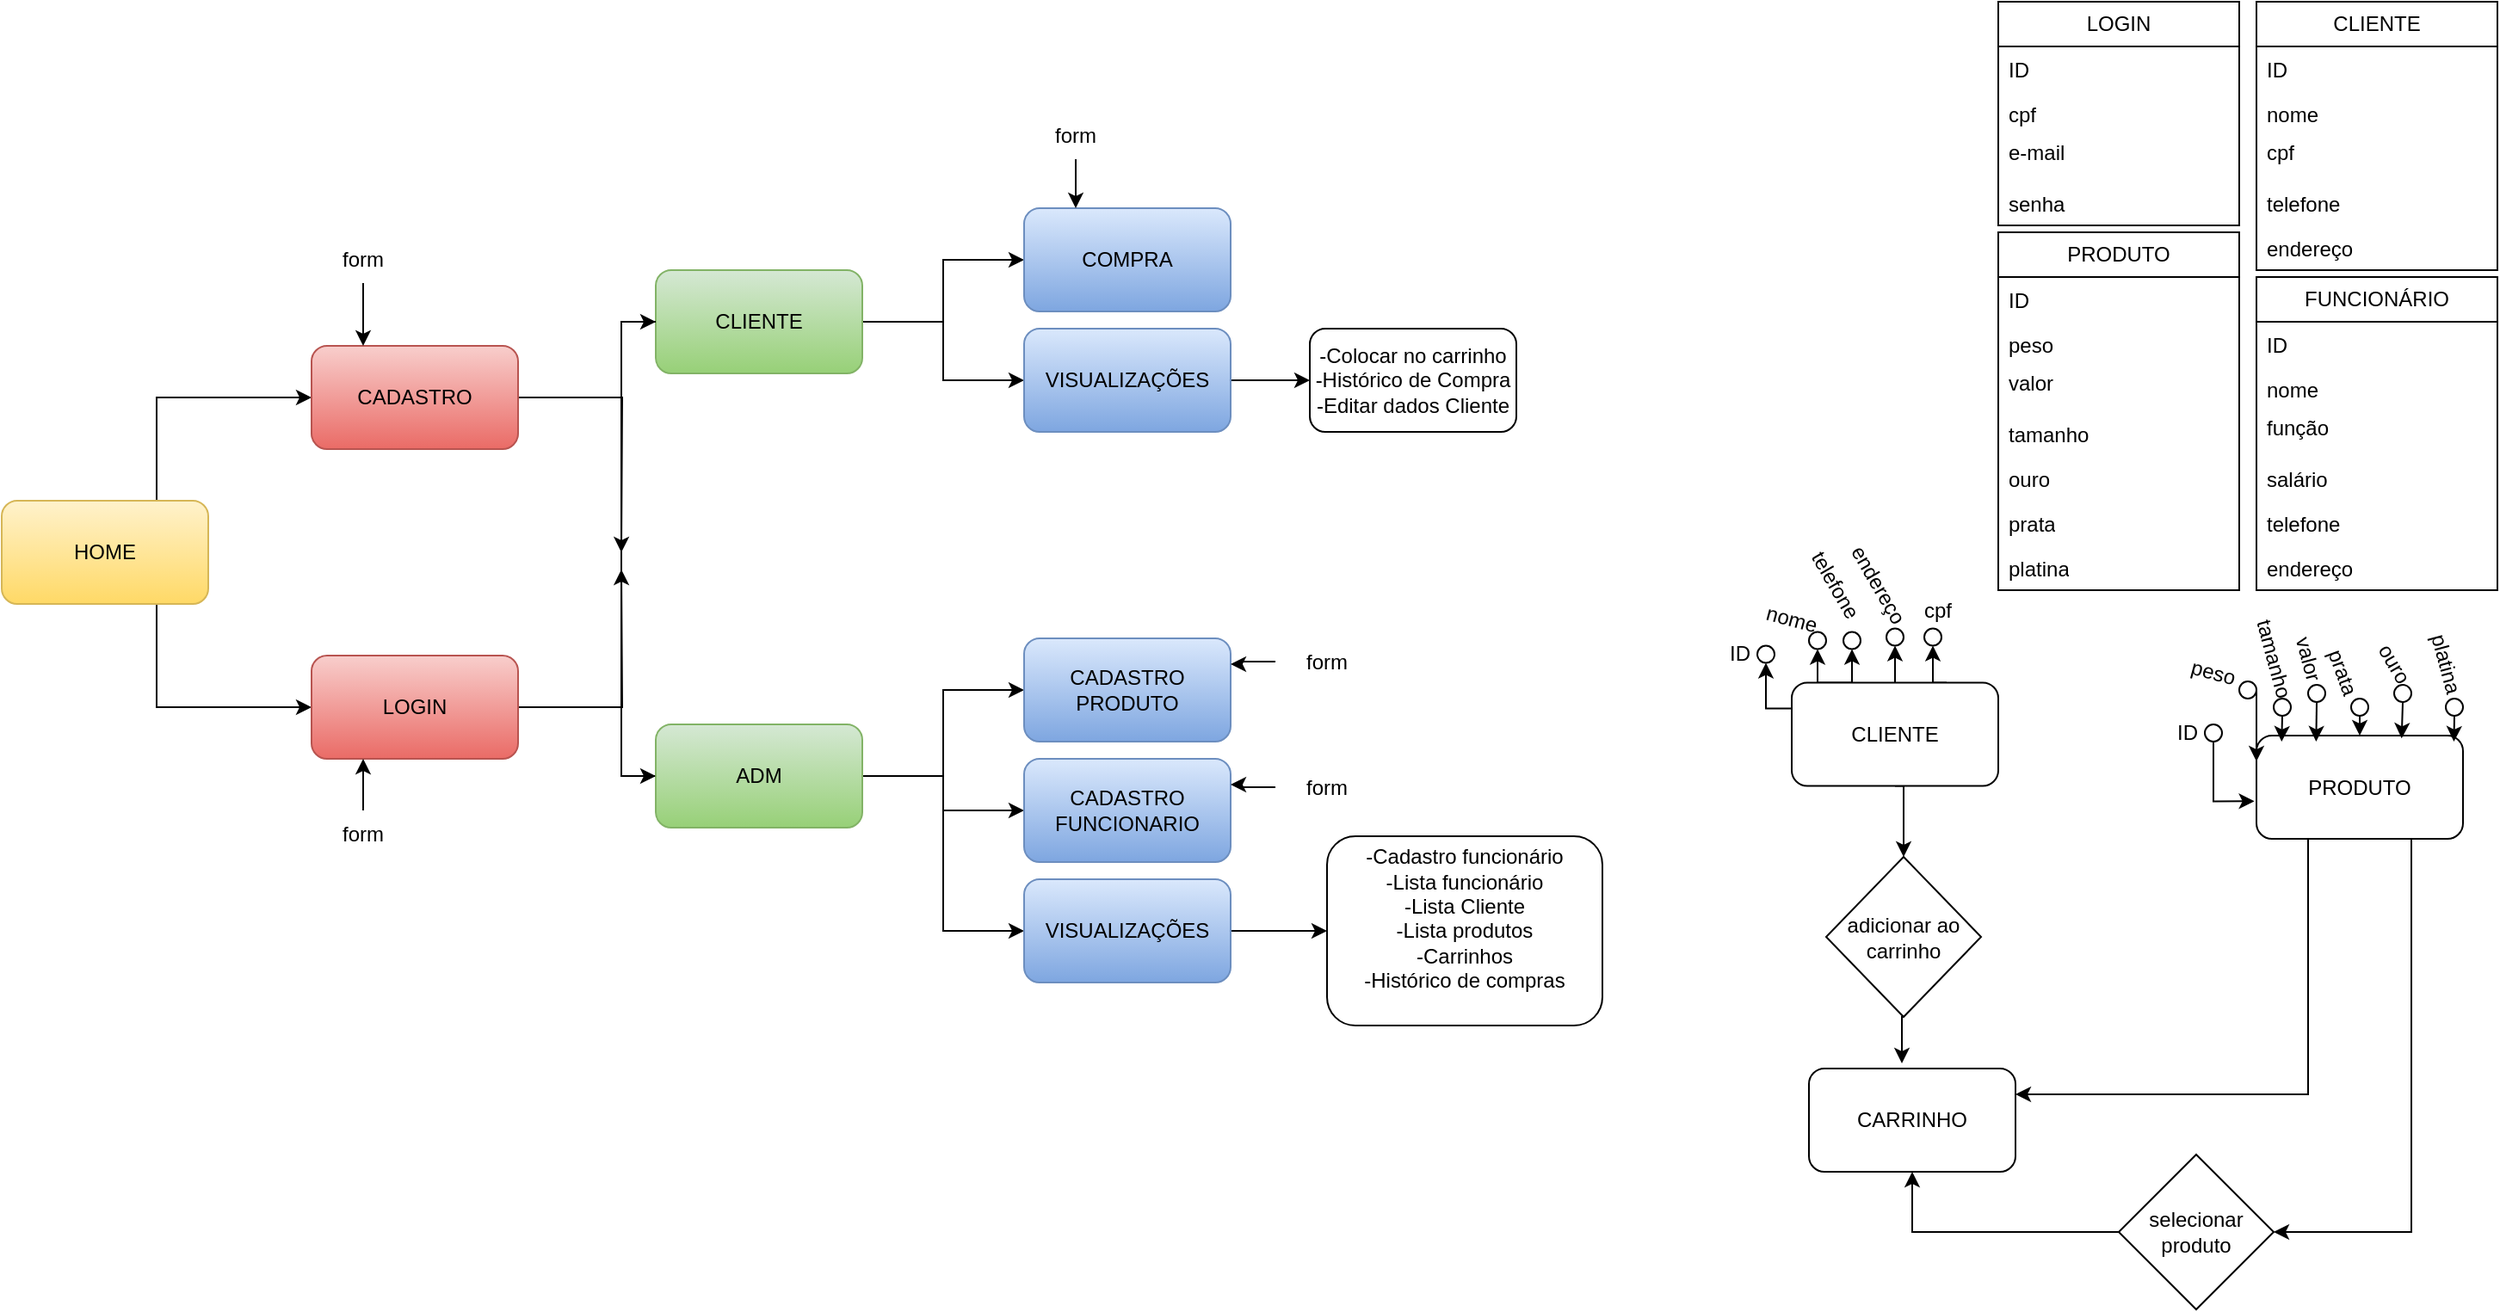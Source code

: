 <mxfile version="22.1.0" type="github">
  <diagram name="Página-1" id="cRFQgQz2K0zeTVE43rAn">
    <mxGraphModel dx="2261" dy="761" grid="1" gridSize="10" guides="1" tooltips="1" connect="1" arrows="1" fold="1" page="1" pageScale="1" pageWidth="827" pageHeight="1169" math="0" shadow="0">
      <root>
        <mxCell id="0" />
        <mxCell id="1" parent="0" />
        <mxCell id="u8rPUhMAoTSoRI9qq7wp-4" value="CLIENTE" style="swimlane;fontStyle=0;childLayout=stackLayout;horizontal=1;startSize=26;fillColor=none;horizontalStack=0;resizeParent=1;resizeParentMax=0;resizeLast=0;collapsible=1;marginBottom=0;whiteSpace=wrap;html=1;" parent="1" vertex="1">
          <mxGeometry x="1010" width="140" height="156" as="geometry" />
        </mxCell>
        <mxCell id="u8rPUhMAoTSoRI9qq7wp-6" value="ID" style="text;strokeColor=none;fillColor=none;align=left;verticalAlign=top;spacingLeft=4;spacingRight=4;overflow=hidden;rotatable=0;points=[[0,0.5],[1,0.5]];portConstraint=eastwest;whiteSpace=wrap;html=1;" parent="u8rPUhMAoTSoRI9qq7wp-4" vertex="1">
          <mxGeometry y="26" width="140" height="26" as="geometry" />
        </mxCell>
        <mxCell id="u8rPUhMAoTSoRI9qq7wp-7" value="nome&lt;span style=&quot;white-space: pre;&quot;&gt;&#x9;&lt;/span&gt;" style="text;strokeColor=none;fillColor=none;align=left;verticalAlign=top;spacingLeft=4;spacingRight=4;overflow=hidden;rotatable=0;points=[[0,0.5],[1,0.5]];portConstraint=eastwest;whiteSpace=wrap;html=1;" parent="u8rPUhMAoTSoRI9qq7wp-4" vertex="1">
          <mxGeometry y="52" width="140" height="22" as="geometry" />
        </mxCell>
        <mxCell id="u8rPUhMAoTSoRI9qq7wp-5" value="cpf" style="text;strokeColor=none;fillColor=none;align=left;verticalAlign=top;spacingLeft=4;spacingRight=4;overflow=hidden;rotatable=0;points=[[0,0.5],[1,0.5]];portConstraint=eastwest;whiteSpace=wrap;html=1;" parent="u8rPUhMAoTSoRI9qq7wp-4" vertex="1">
          <mxGeometry y="74" width="140" height="30" as="geometry" />
        </mxCell>
        <mxCell id="u8rPUhMAoTSoRI9qq7wp-8" value="telefone" style="text;strokeColor=none;fillColor=none;align=left;verticalAlign=top;spacingLeft=4;spacingRight=4;overflow=hidden;rotatable=0;points=[[0,0.5],[1,0.5]];portConstraint=eastwest;whiteSpace=wrap;html=1;" parent="u8rPUhMAoTSoRI9qq7wp-4" vertex="1">
          <mxGeometry y="104" width="140" height="26" as="geometry" />
        </mxCell>
        <mxCell id="u8rPUhMAoTSoRI9qq7wp-21" value="endereço" style="text;strokeColor=none;fillColor=none;align=left;verticalAlign=top;spacingLeft=4;spacingRight=4;overflow=hidden;rotatable=0;points=[[0,0.5],[1,0.5]];portConstraint=eastwest;whiteSpace=wrap;html=1;" parent="u8rPUhMAoTSoRI9qq7wp-4" vertex="1">
          <mxGeometry y="130" width="140" height="26" as="geometry" />
        </mxCell>
        <mxCell id="u8rPUhMAoTSoRI9qq7wp-19" style="edgeStyle=orthogonalEdgeStyle;rounded=0;orthogonalLoop=1;jettySize=auto;html=1;exitX=0.75;exitY=0;exitDx=0;exitDy=0;entryX=0;entryY=0.5;entryDx=0;entryDy=0;" parent="1" source="u8rPUhMAoTSoRI9qq7wp-9" target="u8rPUhMAoTSoRI9qq7wp-10" edge="1">
          <mxGeometry relative="1" as="geometry" />
        </mxCell>
        <mxCell id="u8rPUhMAoTSoRI9qq7wp-20" style="edgeStyle=orthogonalEdgeStyle;rounded=0;orthogonalLoop=1;jettySize=auto;html=1;exitX=0.75;exitY=1;exitDx=0;exitDy=0;entryX=0;entryY=0.5;entryDx=0;entryDy=0;" parent="1" source="u8rPUhMAoTSoRI9qq7wp-9" target="u8rPUhMAoTSoRI9qq7wp-11" edge="1">
          <mxGeometry relative="1" as="geometry" />
        </mxCell>
        <mxCell id="u8rPUhMAoTSoRI9qq7wp-9" value="HOME" style="rounded=1;whiteSpace=wrap;html=1;fillColor=#fff2cc;strokeColor=#d6b656;gradientColor=#ffd966;" parent="1" vertex="1">
          <mxGeometry x="-300" y="290" width="120" height="60" as="geometry" />
        </mxCell>
        <mxCell id="u8rPUhMAoTSoRI9qq7wp-32" style="edgeStyle=orthogonalEdgeStyle;rounded=0;orthogonalLoop=1;jettySize=auto;html=1;exitX=1;exitY=0.5;exitDx=0;exitDy=0;" parent="1" source="u8rPUhMAoTSoRI9qq7wp-10" edge="1">
          <mxGeometry relative="1" as="geometry">
            <mxPoint x="60" y="320" as="targetPoint" />
          </mxGeometry>
        </mxCell>
        <mxCell id="u8rPUhMAoTSoRI9qq7wp-10" value="CADASTRO" style="rounded=1;whiteSpace=wrap;html=1;fillColor=#f8cecc;strokeColor=#b85450;gradientColor=#ea6b66;" parent="1" vertex="1">
          <mxGeometry x="-120" y="200" width="120" height="60" as="geometry" />
        </mxCell>
        <mxCell id="u8rPUhMAoTSoRI9qq7wp-33" style="edgeStyle=orthogonalEdgeStyle;rounded=0;orthogonalLoop=1;jettySize=auto;html=1;exitX=1;exitY=0.5;exitDx=0;exitDy=0;" parent="1" source="u8rPUhMAoTSoRI9qq7wp-11" edge="1">
          <mxGeometry relative="1" as="geometry">
            <mxPoint x="60" y="330" as="targetPoint" />
          </mxGeometry>
        </mxCell>
        <mxCell id="u8rPUhMAoTSoRI9qq7wp-11" value="LOGIN" style="rounded=1;whiteSpace=wrap;html=1;fillColor=#f8cecc;strokeColor=#b85450;gradientColor=#ea6b66;" parent="1" vertex="1">
          <mxGeometry x="-120" y="380" width="120" height="60" as="geometry" />
        </mxCell>
        <mxCell id="u8rPUhMAoTSoRI9qq7wp-55" style="edgeStyle=orthogonalEdgeStyle;rounded=0;orthogonalLoop=1;jettySize=auto;html=1;exitX=1;exitY=0.5;exitDx=0;exitDy=0;entryX=0;entryY=0.5;entryDx=0;entryDy=0;" parent="1" source="u8rPUhMAoTSoRI9qq7wp-22" target="u8rPUhMAoTSoRI9qq7wp-24" edge="1">
          <mxGeometry relative="1" as="geometry" />
        </mxCell>
        <mxCell id="u8rPUhMAoTSoRI9qq7wp-56" style="edgeStyle=orthogonalEdgeStyle;rounded=0;orthogonalLoop=1;jettySize=auto;html=1;exitX=1;exitY=0.5;exitDx=0;exitDy=0;entryX=0;entryY=0.5;entryDx=0;entryDy=0;" parent="1" source="u8rPUhMAoTSoRI9qq7wp-22" target="u8rPUhMAoTSoRI9qq7wp-26" edge="1">
          <mxGeometry relative="1" as="geometry" />
        </mxCell>
        <mxCell id="u8rPUhMAoTSoRI9qq7wp-22" value="CLIENTE" style="rounded=1;whiteSpace=wrap;html=1;fillColor=#d5e8d4;gradientColor=#97d077;strokeColor=#82b366;" parent="1" vertex="1">
          <mxGeometry x="80" y="156" width="120" height="60" as="geometry" />
        </mxCell>
        <mxCell id="u8rPUhMAoTSoRI9qq7wp-30" style="edgeStyle=orthogonalEdgeStyle;rounded=0;orthogonalLoop=1;jettySize=auto;html=1;exitX=0;exitY=0.5;exitDx=0;exitDy=0;entryX=0;entryY=0.5;entryDx=0;entryDy=0;" parent="1" source="u8rPUhMAoTSoRI9qq7wp-23" target="u8rPUhMAoTSoRI9qq7wp-22" edge="1">
          <mxGeometry relative="1" as="geometry" />
        </mxCell>
        <mxCell id="u8rPUhMAoTSoRI9qq7wp-67" style="edgeStyle=orthogonalEdgeStyle;rounded=0;orthogonalLoop=1;jettySize=auto;html=1;" parent="1" source="u8rPUhMAoTSoRI9qq7wp-23" target="u8rPUhMAoTSoRI9qq7wp-65" edge="1">
          <mxGeometry relative="1" as="geometry" />
        </mxCell>
        <mxCell id="u8rPUhMAoTSoRI9qq7wp-68" style="edgeStyle=orthogonalEdgeStyle;rounded=0;orthogonalLoop=1;jettySize=auto;html=1;exitX=1;exitY=0.5;exitDx=0;exitDy=0;entryX=0;entryY=0.5;entryDx=0;entryDy=0;" parent="1" source="u8rPUhMAoTSoRI9qq7wp-23" target="u8rPUhMAoTSoRI9qq7wp-66" edge="1">
          <mxGeometry relative="1" as="geometry" />
        </mxCell>
        <mxCell id="u8rPUhMAoTSoRI9qq7wp-69" style="edgeStyle=orthogonalEdgeStyle;rounded=0;orthogonalLoop=1;jettySize=auto;html=1;exitX=1;exitY=0.5;exitDx=0;exitDy=0;entryX=0;entryY=0.5;entryDx=0;entryDy=0;" parent="1" source="u8rPUhMAoTSoRI9qq7wp-23" target="u8rPUhMAoTSoRI9qq7wp-31" edge="1">
          <mxGeometry relative="1" as="geometry" />
        </mxCell>
        <mxCell id="u8rPUhMAoTSoRI9qq7wp-23" value="ADM" style="rounded=1;whiteSpace=wrap;html=1;fillColor=#d5e8d4;gradientColor=#97d077;strokeColor=#82b366;" parent="1" vertex="1">
          <mxGeometry x="80" y="420" width="120" height="60" as="geometry" />
        </mxCell>
        <mxCell id="u8rPUhMAoTSoRI9qq7wp-24" value="COMPRA" style="rounded=1;whiteSpace=wrap;html=1;fillColor=#dae8fc;gradientColor=#7ea6e0;strokeColor=#6c8ebf;" parent="1" vertex="1">
          <mxGeometry x="294" y="120" width="120" height="60" as="geometry" />
        </mxCell>
        <mxCell id="u8rPUhMAoTSoRI9qq7wp-80" value="" style="edgeStyle=orthogonalEdgeStyle;rounded=0;orthogonalLoop=1;jettySize=auto;html=1;" parent="1" source="u8rPUhMAoTSoRI9qq7wp-26" target="u8rPUhMAoTSoRI9qq7wp-79" edge="1">
          <mxGeometry relative="1" as="geometry" />
        </mxCell>
        <mxCell id="u8rPUhMAoTSoRI9qq7wp-26" value="VISUALIZAÇÕES" style="rounded=1;whiteSpace=wrap;html=1;fillColor=#dae8fc;gradientColor=#7ea6e0;strokeColor=#6c8ebf;" parent="1" vertex="1">
          <mxGeometry x="294" y="190" width="120" height="60" as="geometry" />
        </mxCell>
        <mxCell id="u8rPUhMAoTSoRI9qq7wp-29" style="edgeStyle=orthogonalEdgeStyle;rounded=0;orthogonalLoop=1;jettySize=auto;html=1;exitX=0;exitY=0.5;exitDx=0;exitDy=0;entryX=0;entryY=0.5;entryDx=0;entryDy=0;" parent="1" source="u8rPUhMAoTSoRI9qq7wp-22" target="u8rPUhMAoTSoRI9qq7wp-23" edge="1">
          <mxGeometry relative="1" as="geometry" />
        </mxCell>
        <mxCell id="u8rPUhMAoTSoRI9qq7wp-82" style="edgeStyle=orthogonalEdgeStyle;rounded=0;orthogonalLoop=1;jettySize=auto;html=1;" parent="1" source="u8rPUhMAoTSoRI9qq7wp-31" target="u8rPUhMAoTSoRI9qq7wp-81" edge="1">
          <mxGeometry relative="1" as="geometry" />
        </mxCell>
        <mxCell id="u8rPUhMAoTSoRI9qq7wp-31" value="VISUALIZAÇÕES" style="rounded=1;whiteSpace=wrap;html=1;fillColor=#dae8fc;gradientColor=#7ea6e0;strokeColor=#6c8ebf;" parent="1" vertex="1">
          <mxGeometry x="294" y="510" width="120" height="60" as="geometry" />
        </mxCell>
        <mxCell id="u8rPUhMAoTSoRI9qq7wp-34" value="LOGIN" style="swimlane;fontStyle=0;childLayout=stackLayout;horizontal=1;startSize=26;fillColor=none;horizontalStack=0;resizeParent=1;resizeParentMax=0;resizeLast=0;collapsible=1;marginBottom=0;whiteSpace=wrap;html=1;" parent="1" vertex="1">
          <mxGeometry x="860" width="140" height="130" as="geometry" />
        </mxCell>
        <mxCell id="u8rPUhMAoTSoRI9qq7wp-35" value="ID" style="text;strokeColor=none;fillColor=none;align=left;verticalAlign=top;spacingLeft=4;spacingRight=4;overflow=hidden;rotatable=0;points=[[0,0.5],[1,0.5]];portConstraint=eastwest;whiteSpace=wrap;html=1;" parent="u8rPUhMAoTSoRI9qq7wp-34" vertex="1">
          <mxGeometry y="26" width="140" height="26" as="geometry" />
        </mxCell>
        <mxCell id="u8rPUhMAoTSoRI9qq7wp-36" value="cpf" style="text;strokeColor=none;fillColor=none;align=left;verticalAlign=top;spacingLeft=4;spacingRight=4;overflow=hidden;rotatable=0;points=[[0,0.5],[1,0.5]];portConstraint=eastwest;whiteSpace=wrap;html=1;" parent="u8rPUhMAoTSoRI9qq7wp-34" vertex="1">
          <mxGeometry y="52" width="140" height="22" as="geometry" />
        </mxCell>
        <mxCell id="u8rPUhMAoTSoRI9qq7wp-37" value="e-mail" style="text;strokeColor=none;fillColor=none;align=left;verticalAlign=top;spacingLeft=4;spacingRight=4;overflow=hidden;rotatable=0;points=[[0,0.5],[1,0.5]];portConstraint=eastwest;whiteSpace=wrap;html=1;" parent="u8rPUhMAoTSoRI9qq7wp-34" vertex="1">
          <mxGeometry y="74" width="140" height="30" as="geometry" />
        </mxCell>
        <mxCell id="u8rPUhMAoTSoRI9qq7wp-38" value="senha" style="text;strokeColor=none;fillColor=none;align=left;verticalAlign=top;spacingLeft=4;spacingRight=4;overflow=hidden;rotatable=0;points=[[0,0.5],[1,0.5]];portConstraint=eastwest;whiteSpace=wrap;html=1;" parent="u8rPUhMAoTSoRI9qq7wp-34" vertex="1">
          <mxGeometry y="104" width="140" height="26" as="geometry" />
        </mxCell>
        <mxCell id="u8rPUhMAoTSoRI9qq7wp-40" value="FUNCIONÁRIO" style="swimlane;fontStyle=0;childLayout=stackLayout;horizontal=1;startSize=26;fillColor=none;horizontalStack=0;resizeParent=1;resizeParentMax=0;resizeLast=0;collapsible=1;marginBottom=0;whiteSpace=wrap;html=1;" parent="1" vertex="1">
          <mxGeometry x="1010" y="160" width="140" height="182" as="geometry" />
        </mxCell>
        <mxCell id="u8rPUhMAoTSoRI9qq7wp-41" value="ID" style="text;strokeColor=none;fillColor=none;align=left;verticalAlign=top;spacingLeft=4;spacingRight=4;overflow=hidden;rotatable=0;points=[[0,0.5],[1,0.5]];portConstraint=eastwest;whiteSpace=wrap;html=1;" parent="u8rPUhMAoTSoRI9qq7wp-40" vertex="1">
          <mxGeometry y="26" width="140" height="26" as="geometry" />
        </mxCell>
        <mxCell id="u8rPUhMAoTSoRI9qq7wp-42" value="nome&lt;span style=&quot;white-space: pre;&quot;&gt;&#x9;&lt;/span&gt;" style="text;strokeColor=none;fillColor=none;align=left;verticalAlign=top;spacingLeft=4;spacingRight=4;overflow=hidden;rotatable=0;points=[[0,0.5],[1,0.5]];portConstraint=eastwest;whiteSpace=wrap;html=1;" parent="u8rPUhMAoTSoRI9qq7wp-40" vertex="1">
          <mxGeometry y="52" width="140" height="22" as="geometry" />
        </mxCell>
        <mxCell id="u8rPUhMAoTSoRI9qq7wp-43" value="função" style="text;strokeColor=none;fillColor=none;align=left;verticalAlign=top;spacingLeft=4;spacingRight=4;overflow=hidden;rotatable=0;points=[[0,0.5],[1,0.5]];portConstraint=eastwest;whiteSpace=wrap;html=1;" parent="u8rPUhMAoTSoRI9qq7wp-40" vertex="1">
          <mxGeometry y="74" width="140" height="30" as="geometry" />
        </mxCell>
        <mxCell id="u8rPUhMAoTSoRI9qq7wp-44" value="salário" style="text;strokeColor=none;fillColor=none;align=left;verticalAlign=top;spacingLeft=4;spacingRight=4;overflow=hidden;rotatable=0;points=[[0,0.5],[1,0.5]];portConstraint=eastwest;whiteSpace=wrap;html=1;" parent="u8rPUhMAoTSoRI9qq7wp-40" vertex="1">
          <mxGeometry y="104" width="140" height="26" as="geometry" />
        </mxCell>
        <mxCell id="u8rPUhMAoTSoRI9qq7wp-45" value="telefone" style="text;strokeColor=none;fillColor=none;align=left;verticalAlign=top;spacingLeft=4;spacingRight=4;overflow=hidden;rotatable=0;points=[[0,0.5],[1,0.5]];portConstraint=eastwest;whiteSpace=wrap;html=1;" parent="u8rPUhMAoTSoRI9qq7wp-40" vertex="1">
          <mxGeometry y="130" width="140" height="26" as="geometry" />
        </mxCell>
        <mxCell id="u8rPUhMAoTSoRI9qq7wp-46" value="endereço" style="text;strokeColor=none;fillColor=none;align=left;verticalAlign=top;spacingLeft=4;spacingRight=4;overflow=hidden;rotatable=0;points=[[0,0.5],[1,0.5]];portConstraint=eastwest;whiteSpace=wrap;html=1;" parent="u8rPUhMAoTSoRI9qq7wp-40" vertex="1">
          <mxGeometry y="156" width="140" height="26" as="geometry" />
        </mxCell>
        <mxCell id="u8rPUhMAoTSoRI9qq7wp-47" value="PRODUTO" style="swimlane;fontStyle=0;childLayout=stackLayout;horizontal=1;startSize=26;fillColor=none;horizontalStack=0;resizeParent=1;resizeParentMax=0;resizeLast=0;collapsible=1;marginBottom=0;whiteSpace=wrap;html=1;" parent="1" vertex="1">
          <mxGeometry x="860" y="134" width="140" height="208" as="geometry" />
        </mxCell>
        <mxCell id="u8rPUhMAoTSoRI9qq7wp-48" value="ID" style="text;strokeColor=none;fillColor=none;align=left;verticalAlign=top;spacingLeft=4;spacingRight=4;overflow=hidden;rotatable=0;points=[[0,0.5],[1,0.5]];portConstraint=eastwest;whiteSpace=wrap;html=1;" parent="u8rPUhMAoTSoRI9qq7wp-47" vertex="1">
          <mxGeometry y="26" width="140" height="26" as="geometry" />
        </mxCell>
        <mxCell id="u8rPUhMAoTSoRI9qq7wp-49" value="peso" style="text;strokeColor=none;fillColor=none;align=left;verticalAlign=top;spacingLeft=4;spacingRight=4;overflow=hidden;rotatable=0;points=[[0,0.5],[1,0.5]];portConstraint=eastwest;whiteSpace=wrap;html=1;" parent="u8rPUhMAoTSoRI9qq7wp-47" vertex="1">
          <mxGeometry y="52" width="140" height="22" as="geometry" />
        </mxCell>
        <mxCell id="u8rPUhMAoTSoRI9qq7wp-50" value="valor" style="text;strokeColor=none;fillColor=none;align=left;verticalAlign=top;spacingLeft=4;spacingRight=4;overflow=hidden;rotatable=0;points=[[0,0.5],[1,0.5]];portConstraint=eastwest;whiteSpace=wrap;html=1;" parent="u8rPUhMAoTSoRI9qq7wp-47" vertex="1">
          <mxGeometry y="74" width="140" height="30" as="geometry" />
        </mxCell>
        <mxCell id="u8rPUhMAoTSoRI9qq7wp-51" value="tamanho" style="text;strokeColor=none;fillColor=none;align=left;verticalAlign=top;spacingLeft=4;spacingRight=4;overflow=hidden;rotatable=0;points=[[0,0.5],[1,0.5]];portConstraint=eastwest;whiteSpace=wrap;html=1;" parent="u8rPUhMAoTSoRI9qq7wp-47" vertex="1">
          <mxGeometry y="104" width="140" height="26" as="geometry" />
        </mxCell>
        <mxCell id="u8rPUhMAoTSoRI9qq7wp-52" value="ouro" style="text;strokeColor=none;fillColor=none;align=left;verticalAlign=top;spacingLeft=4;spacingRight=4;overflow=hidden;rotatable=0;points=[[0,0.5],[1,0.5]];portConstraint=eastwest;whiteSpace=wrap;html=1;" parent="u8rPUhMAoTSoRI9qq7wp-47" vertex="1">
          <mxGeometry y="130" width="140" height="26" as="geometry" />
        </mxCell>
        <mxCell id="u8rPUhMAoTSoRI9qq7wp-53" value="prata" style="text;strokeColor=none;fillColor=none;align=left;verticalAlign=top;spacingLeft=4;spacingRight=4;overflow=hidden;rotatable=0;points=[[0,0.5],[1,0.5]];portConstraint=eastwest;whiteSpace=wrap;html=1;" parent="u8rPUhMAoTSoRI9qq7wp-47" vertex="1">
          <mxGeometry y="156" width="140" height="26" as="geometry" />
        </mxCell>
        <mxCell id="u8rPUhMAoTSoRI9qq7wp-54" value="platina" style="text;strokeColor=none;fillColor=none;align=left;verticalAlign=top;spacingLeft=4;spacingRight=4;overflow=hidden;rotatable=0;points=[[0,0.5],[1,0.5]];portConstraint=eastwest;whiteSpace=wrap;html=1;" parent="u8rPUhMAoTSoRI9qq7wp-47" vertex="1">
          <mxGeometry y="182" width="140" height="26" as="geometry" />
        </mxCell>
        <mxCell id="u8rPUhMAoTSoRI9qq7wp-58" style="edgeStyle=orthogonalEdgeStyle;rounded=0;orthogonalLoop=1;jettySize=auto;html=1;entryX=0.25;entryY=0;entryDx=0;entryDy=0;" parent="1" source="u8rPUhMAoTSoRI9qq7wp-57" target="u8rPUhMAoTSoRI9qq7wp-24" edge="1">
          <mxGeometry relative="1" as="geometry" />
        </mxCell>
        <mxCell id="u8rPUhMAoTSoRI9qq7wp-57" value="form" style="text;html=1;strokeColor=none;fillColor=none;align=center;verticalAlign=middle;whiteSpace=wrap;rounded=0;" parent="1" vertex="1">
          <mxGeometry x="294" y="64.5" width="60" height="27" as="geometry" />
        </mxCell>
        <mxCell id="u8rPUhMAoTSoRI9qq7wp-60" style="edgeStyle=orthogonalEdgeStyle;rounded=0;orthogonalLoop=1;jettySize=auto;html=1;entryX=0.25;entryY=0;entryDx=0;entryDy=0;" parent="1" source="u8rPUhMAoTSoRI9qq7wp-59" target="u8rPUhMAoTSoRI9qq7wp-10" edge="1">
          <mxGeometry relative="1" as="geometry" />
        </mxCell>
        <mxCell id="u8rPUhMAoTSoRI9qq7wp-59" value="form" style="text;html=1;strokeColor=none;fillColor=none;align=center;verticalAlign=middle;whiteSpace=wrap;rounded=0;" parent="1" vertex="1">
          <mxGeometry x="-120" y="136.5" width="60" height="27" as="geometry" />
        </mxCell>
        <mxCell id="u8rPUhMAoTSoRI9qq7wp-63" style="edgeStyle=orthogonalEdgeStyle;rounded=0;orthogonalLoop=1;jettySize=auto;html=1;entryX=0.25;entryY=1;entryDx=0;entryDy=0;" parent="1" source="u8rPUhMAoTSoRI9qq7wp-62" target="u8rPUhMAoTSoRI9qq7wp-11" edge="1">
          <mxGeometry relative="1" as="geometry" />
        </mxCell>
        <mxCell id="u8rPUhMAoTSoRI9qq7wp-62" value="form" style="text;html=1;strokeColor=none;fillColor=none;align=center;verticalAlign=middle;whiteSpace=wrap;rounded=0;" parent="1" vertex="1">
          <mxGeometry x="-120" y="470" width="60" height="27" as="geometry" />
        </mxCell>
        <mxCell id="u8rPUhMAoTSoRI9qq7wp-65" value="CADASTRO FUNCIONARIO" style="rounded=1;whiteSpace=wrap;html=1;fillColor=#dae8fc;gradientColor=#7ea6e0;strokeColor=#6c8ebf;" parent="1" vertex="1">
          <mxGeometry x="294" y="440" width="120" height="60" as="geometry" />
        </mxCell>
        <mxCell id="u8rPUhMAoTSoRI9qq7wp-66" value="CADASTRO PRODUTO" style="rounded=1;whiteSpace=wrap;html=1;fillColor=#dae8fc;gradientColor=#7ea6e0;strokeColor=#6c8ebf;" parent="1" vertex="1">
          <mxGeometry x="294" y="370" width="120" height="60" as="geometry" />
        </mxCell>
        <mxCell id="u8rPUhMAoTSoRI9qq7wp-73" style="edgeStyle=orthogonalEdgeStyle;rounded=0;orthogonalLoop=1;jettySize=auto;html=1;entryX=1;entryY=0.25;entryDx=0;entryDy=0;" parent="1" source="u8rPUhMAoTSoRI9qq7wp-70" target="u8rPUhMAoTSoRI9qq7wp-66" edge="1">
          <mxGeometry relative="1" as="geometry" />
        </mxCell>
        <mxCell id="u8rPUhMAoTSoRI9qq7wp-70" value="form" style="text;html=1;strokeColor=none;fillColor=none;align=center;verticalAlign=middle;whiteSpace=wrap;rounded=0;" parent="1" vertex="1">
          <mxGeometry x="440" y="370" width="60" height="27" as="geometry" />
        </mxCell>
        <mxCell id="u8rPUhMAoTSoRI9qq7wp-72" style="edgeStyle=orthogonalEdgeStyle;rounded=0;orthogonalLoop=1;jettySize=auto;html=1;entryX=1;entryY=0.25;entryDx=0;entryDy=0;" parent="1" source="u8rPUhMAoTSoRI9qq7wp-71" target="u8rPUhMAoTSoRI9qq7wp-65" edge="1">
          <mxGeometry relative="1" as="geometry" />
        </mxCell>
        <mxCell id="u8rPUhMAoTSoRI9qq7wp-71" value="form" style="text;html=1;strokeColor=none;fillColor=none;align=center;verticalAlign=middle;whiteSpace=wrap;rounded=0;" parent="1" vertex="1">
          <mxGeometry x="440" y="443" width="60" height="27" as="geometry" />
        </mxCell>
        <mxCell id="u8rPUhMAoTSoRI9qq7wp-91" value="" style="edgeStyle=orthogonalEdgeStyle;rounded=0;orthogonalLoop=1;jettySize=auto;html=1;" parent="1" source="u8rPUhMAoTSoRI9qq7wp-74" target="u8rPUhMAoTSoRI9qq7wp-90" edge="1">
          <mxGeometry relative="1" as="geometry" />
        </mxCell>
        <mxCell id="u8rPUhMAoTSoRI9qq7wp-97" style="edgeStyle=orthogonalEdgeStyle;rounded=0;orthogonalLoop=1;jettySize=auto;html=1;exitX=0;exitY=0.25;exitDx=0;exitDy=0;entryX=0.5;entryY=1;entryDx=0;entryDy=0;" parent="1" source="u8rPUhMAoTSoRI9qq7wp-74" target="u8rPUhMAoTSoRI9qq7wp-93" edge="1">
          <mxGeometry relative="1" as="geometry" />
        </mxCell>
        <mxCell id="u8rPUhMAoTSoRI9qq7wp-98" style="edgeStyle=orthogonalEdgeStyle;rounded=0;orthogonalLoop=1;jettySize=auto;html=1;exitX=0.25;exitY=0;exitDx=0;exitDy=0;entryX=0.5;entryY=1;entryDx=0;entryDy=0;" parent="1" source="u8rPUhMAoTSoRI9qq7wp-74" target="u8rPUhMAoTSoRI9qq7wp-92" edge="1">
          <mxGeometry relative="1" as="geometry" />
        </mxCell>
        <mxCell id="u8rPUhMAoTSoRI9qq7wp-99" style="edgeStyle=orthogonalEdgeStyle;rounded=0;orthogonalLoop=1;jettySize=auto;html=1;exitX=0.25;exitY=0;exitDx=0;exitDy=0;entryX=0.5;entryY=1;entryDx=0;entryDy=0;" parent="1" source="u8rPUhMAoTSoRI9qq7wp-74" target="u8rPUhMAoTSoRI9qq7wp-94" edge="1">
          <mxGeometry relative="1" as="geometry" />
        </mxCell>
        <mxCell id="u8rPUhMAoTSoRI9qq7wp-100" style="edgeStyle=orthogonalEdgeStyle;rounded=0;orthogonalLoop=1;jettySize=auto;html=1;exitX=0.75;exitY=0;exitDx=0;exitDy=0;entryX=0.5;entryY=1;entryDx=0;entryDy=0;" parent="1" source="u8rPUhMAoTSoRI9qq7wp-74" target="u8rPUhMAoTSoRI9qq7wp-95" edge="1">
          <mxGeometry relative="1" as="geometry" />
        </mxCell>
        <mxCell id="0cfTMy5gVuN1rgSlO2zM-57" style="edgeStyle=orthogonalEdgeStyle;rounded=0;orthogonalLoop=1;jettySize=auto;html=1;exitX=0.5;exitY=1;exitDx=0;exitDy=0;entryX=0.5;entryY=0;entryDx=0;entryDy=0;" edge="1" parent="1" source="u8rPUhMAoTSoRI9qq7wp-74" target="0cfTMy5gVuN1rgSlO2zM-50">
          <mxGeometry relative="1" as="geometry">
            <Array as="points">
              <mxPoint x="805" y="456" />
            </Array>
          </mxGeometry>
        </mxCell>
        <mxCell id="u8rPUhMAoTSoRI9qq7wp-74" value="CLIENTE" style="rounded=1;whiteSpace=wrap;html=1;" parent="1" vertex="1">
          <mxGeometry x="740" y="395.75" width="120" height="60" as="geometry" />
        </mxCell>
        <mxCell id="u8rPUhMAoTSoRI9qq7wp-84" style="edgeStyle=orthogonalEdgeStyle;rounded=0;orthogonalLoop=1;jettySize=auto;html=1;exitX=0.25;exitY=1;exitDx=0;exitDy=0;entryX=1;entryY=0.25;entryDx=0;entryDy=0;" parent="1" source="u8rPUhMAoTSoRI9qq7wp-75" target="u8rPUhMAoTSoRI9qq7wp-76" edge="1">
          <mxGeometry relative="1" as="geometry" />
        </mxCell>
        <mxCell id="0cfTMy5gVuN1rgSlO2zM-56" style="edgeStyle=orthogonalEdgeStyle;rounded=0;orthogonalLoop=1;jettySize=auto;html=1;exitX=0.75;exitY=1;exitDx=0;exitDy=0;entryX=1;entryY=0.5;entryDx=0;entryDy=0;" edge="1" parent="1" source="u8rPUhMAoTSoRI9qq7wp-75" target="0cfTMy5gVuN1rgSlO2zM-43">
          <mxGeometry relative="1" as="geometry" />
        </mxCell>
        <mxCell id="u8rPUhMAoTSoRI9qq7wp-75" value="PRODUTO" style="rounded=1;whiteSpace=wrap;html=1;" parent="1" vertex="1">
          <mxGeometry x="1010" y="426.5" width="120" height="60" as="geometry" />
        </mxCell>
        <mxCell id="u8rPUhMAoTSoRI9qq7wp-76" value="CARRINHO" style="rounded=1;whiteSpace=wrap;html=1;" parent="1" vertex="1">
          <mxGeometry x="750" y="620" width="120" height="60" as="geometry" />
        </mxCell>
        <mxCell id="u8rPUhMAoTSoRI9qq7wp-79" value="&lt;div&gt;-Colocar no carrinho&lt;/div&gt;&lt;div&gt;-Histórico de Compra&lt;/div&gt;&lt;div&gt;-Editar dados Cliente&lt;br&gt;&lt;/div&gt;" style="whiteSpace=wrap;html=1;rounded=1;" parent="1" vertex="1">
          <mxGeometry x="460" y="190" width="120" height="60" as="geometry" />
        </mxCell>
        <mxCell id="u8rPUhMAoTSoRI9qq7wp-81" value="&lt;div style=&quot;&quot;&gt;&lt;font style=&quot;font-size: 12px;&quot;&gt;-Cadastro funcionário&lt;/font&gt;&lt;/div&gt;&lt;div style=&quot;&quot;&gt;&lt;font style=&quot;font-size: 12px;&quot;&gt;-Lista funcionário&lt;/font&gt;&lt;/div&gt;&lt;div style=&quot;&quot;&gt;&lt;font style=&quot;font-size: 12px;&quot;&gt;-Lista Cliente&lt;/font&gt;&lt;/div&gt;&lt;div style=&quot;&quot;&gt;&lt;font style=&quot;font-size: 12px;&quot;&gt;-Lista produtos&lt;/font&gt;&lt;/div&gt;&lt;div style=&quot;&quot;&gt;&lt;font style=&quot;font-size: 12px;&quot;&gt;-Carrinhos&lt;/font&gt;&lt;/div&gt;&lt;div style=&quot;&quot;&gt;&lt;font style=&quot;font-size: 12px;&quot;&gt;-Histórico de compras&lt;br&gt;&lt;/font&gt;&lt;/div&gt;&lt;div style=&quot;&quot;&gt;&lt;font style=&quot;font-size: 12px;&quot;&gt;&lt;br&gt;&lt;/font&gt;&lt;/div&gt;" style="whiteSpace=wrap;html=1;rounded=1;" parent="1" vertex="1">
          <mxGeometry x="470" y="485" width="160" height="110" as="geometry" />
        </mxCell>
        <mxCell id="u8rPUhMAoTSoRI9qq7wp-90" value="" style="ellipse;whiteSpace=wrap;html=1;rounded=1;" parent="1" vertex="1">
          <mxGeometry x="795" y="364.25" width="10" height="10" as="geometry" />
        </mxCell>
        <mxCell id="u8rPUhMAoTSoRI9qq7wp-92" value="" style="ellipse;whiteSpace=wrap;html=1;rounded=1;" parent="1" vertex="1">
          <mxGeometry x="750" y="366.25" width="10" height="10" as="geometry" />
        </mxCell>
        <mxCell id="u8rPUhMAoTSoRI9qq7wp-93" value="" style="ellipse;whiteSpace=wrap;html=1;rounded=1;" parent="1" vertex="1">
          <mxGeometry x="720" y="374.25" width="10" height="10" as="geometry" />
        </mxCell>
        <mxCell id="u8rPUhMAoTSoRI9qq7wp-94" value="" style="ellipse;whiteSpace=wrap;html=1;rounded=1;" parent="1" vertex="1">
          <mxGeometry x="770" y="366.25" width="10" height="10" as="geometry" />
        </mxCell>
        <mxCell id="u8rPUhMAoTSoRI9qq7wp-95" value="" style="ellipse;whiteSpace=wrap;html=1;rounded=1;" parent="1" vertex="1">
          <mxGeometry x="817" y="364.25" width="10" height="10" as="geometry" />
        </mxCell>
        <mxCell id="u8rPUhMAoTSoRI9qq7wp-103" value="ID" style="text;html=1;strokeColor=none;fillColor=none;align=center;verticalAlign=middle;whiteSpace=wrap;rounded=0;" parent="1" vertex="1">
          <mxGeometry x="680" y="364.25" width="60" height="30" as="geometry" />
        </mxCell>
        <mxCell id="0cfTMy5gVuN1rgSlO2zM-1" value="ID" style="text;html=1;strokeColor=none;fillColor=none;align=center;verticalAlign=middle;whiteSpace=wrap;rounded=0;" vertex="1" parent="1">
          <mxGeometry x="940" y="415.75" width="60" height="18.5" as="geometry" />
        </mxCell>
        <mxCell id="0cfTMy5gVuN1rgSlO2zM-31" style="edgeStyle=orthogonalEdgeStyle;rounded=0;orthogonalLoop=1;jettySize=auto;html=1;exitX=0.5;exitY=1;exitDx=0;exitDy=0;entryX=0;entryY=0.25;entryDx=0;entryDy=0;" edge="1" parent="1" source="0cfTMy5gVuN1rgSlO2zM-3" target="u8rPUhMAoTSoRI9qq7wp-75">
          <mxGeometry relative="1" as="geometry">
            <Array as="points">
              <mxPoint x="1005" y="400" />
              <mxPoint x="1010" y="400" />
            </Array>
          </mxGeometry>
        </mxCell>
        <mxCell id="0cfTMy5gVuN1rgSlO2zM-3" value="" style="ellipse;whiteSpace=wrap;html=1;rounded=1;" vertex="1" parent="1">
          <mxGeometry x="1000" y="395" width="10" height="10" as="geometry" />
        </mxCell>
        <mxCell id="0cfTMy5gVuN1rgSlO2zM-4" value="" style="ellipse;whiteSpace=wrap;html=1;rounded=1;" vertex="1" parent="1">
          <mxGeometry x="1020" y="405" width="10" height="10" as="geometry" />
        </mxCell>
        <mxCell id="0cfTMy5gVuN1rgSlO2zM-5" value="" style="ellipse;whiteSpace=wrap;html=1;rounded=1;" vertex="1" parent="1">
          <mxGeometry x="1040" y="397" width="10" height="10" as="geometry" />
        </mxCell>
        <mxCell id="0cfTMy5gVuN1rgSlO2zM-36" style="edgeStyle=orthogonalEdgeStyle;rounded=0;orthogonalLoop=1;jettySize=auto;html=1;exitX=0.5;exitY=1;exitDx=0;exitDy=0;entryX=0.5;entryY=0;entryDx=0;entryDy=0;" edge="1" parent="1" source="0cfTMy5gVuN1rgSlO2zM-6" target="u8rPUhMAoTSoRI9qq7wp-75">
          <mxGeometry relative="1" as="geometry" />
        </mxCell>
        <mxCell id="0cfTMy5gVuN1rgSlO2zM-6" value="" style="ellipse;whiteSpace=wrap;html=1;rounded=1;" vertex="1" parent="1">
          <mxGeometry x="1065" y="405" width="10" height="10" as="geometry" />
        </mxCell>
        <mxCell id="0cfTMy5gVuN1rgSlO2zM-7" value="" style="ellipse;whiteSpace=wrap;html=1;rounded=1;" vertex="1" parent="1">
          <mxGeometry x="1090" y="397" width="10" height="10" as="geometry" />
        </mxCell>
        <mxCell id="0cfTMy5gVuN1rgSlO2zM-8" value="" style="ellipse;whiteSpace=wrap;html=1;rounded=1;" vertex="1" parent="1">
          <mxGeometry x="1120" y="405" width="10" height="10" as="geometry" />
        </mxCell>
        <mxCell id="0cfTMy5gVuN1rgSlO2zM-9" value="" style="ellipse;whiteSpace=wrap;html=1;rounded=1;" vertex="1" parent="1">
          <mxGeometry x="980" y="420" width="10" height="10" as="geometry" />
        </mxCell>
        <mxCell id="0cfTMy5gVuN1rgSlO2zM-17" style="edgeStyle=orthogonalEdgeStyle;rounded=0;orthogonalLoop=1;jettySize=auto;html=1;exitX=0.5;exitY=1;exitDx=0;exitDy=0;entryX=-0.01;entryY=0.636;entryDx=0;entryDy=0;entryPerimeter=0;" edge="1" parent="1" source="0cfTMy5gVuN1rgSlO2zM-9" target="u8rPUhMAoTSoRI9qq7wp-75">
          <mxGeometry relative="1" as="geometry" />
        </mxCell>
        <mxCell id="0cfTMy5gVuN1rgSlO2zM-18" value="nome" style="text;html=1;strokeColor=none;fillColor=none;align=center;verticalAlign=middle;whiteSpace=wrap;rounded=0;rotation=15;" vertex="1" parent="1">
          <mxGeometry x="710" y="344.25" width="60" height="30" as="geometry" />
        </mxCell>
        <mxCell id="0cfTMy5gVuN1rgSlO2zM-19" value="cpf" style="text;html=1;strokeColor=none;fillColor=none;align=center;verticalAlign=middle;whiteSpace=wrap;rounded=0;rotation=0;" vertex="1" parent="1">
          <mxGeometry x="795" y="339.25" width="60" height="30" as="geometry" />
        </mxCell>
        <mxCell id="0cfTMy5gVuN1rgSlO2zM-20" value="&lt;div&gt;telefone&lt;/div&gt;" style="text;html=1;strokeColor=none;fillColor=none;align=center;verticalAlign=middle;whiteSpace=wrap;rounded=0;rotation=60;" vertex="1" parent="1">
          <mxGeometry x="735" y="324.25" width="60" height="30" as="geometry" />
        </mxCell>
        <mxCell id="0cfTMy5gVuN1rgSlO2zM-21" value="&lt;div&gt;endereço&lt;/div&gt;" style="text;html=1;strokeColor=none;fillColor=none;align=center;verticalAlign=middle;whiteSpace=wrap;rounded=0;rotation=60;" vertex="1" parent="1">
          <mxGeometry x="760" y="324.25" width="60" height="30" as="geometry" />
        </mxCell>
        <mxCell id="0cfTMy5gVuN1rgSlO2zM-22" value="&lt;div&gt;peso&lt;/div&gt;" style="text;html=1;strokeColor=none;fillColor=none;align=center;verticalAlign=middle;whiteSpace=wrap;rounded=0;rotation=15;" vertex="1" parent="1">
          <mxGeometry x="955" y="375" width="60" height="30" as="geometry" />
        </mxCell>
        <mxCell id="0cfTMy5gVuN1rgSlO2zM-23" value="&lt;div&gt;valor&lt;/div&gt;" style="text;html=1;strokeColor=none;fillColor=none;align=center;verticalAlign=middle;whiteSpace=wrap;rounded=0;rotation=75;" vertex="1" parent="1">
          <mxGeometry x="1010" y="367" width="60" height="30" as="geometry" />
        </mxCell>
        <mxCell id="0cfTMy5gVuN1rgSlO2zM-24" value="&lt;div&gt;tamanho&lt;/div&gt;" style="text;html=1;strokeColor=none;fillColor=none;align=center;verticalAlign=middle;whiteSpace=wrap;rounded=0;rotation=75;" vertex="1" parent="1">
          <mxGeometry x="990" y="367" width="60" height="30" as="geometry" />
        </mxCell>
        <mxCell id="0cfTMy5gVuN1rgSlO2zM-25" value="ouro" style="text;html=1;strokeColor=none;fillColor=none;align=center;verticalAlign=middle;whiteSpace=wrap;rounded=0;rotation=60;" vertex="1" parent="1">
          <mxGeometry x="1060" y="370" width="60" height="30" as="geometry" />
        </mxCell>
        <mxCell id="0cfTMy5gVuN1rgSlO2zM-26" value="&lt;div&gt;prata&lt;/div&gt;" style="text;html=1;strokeColor=none;fillColor=none;align=center;verticalAlign=middle;whiteSpace=wrap;rounded=0;rotation=70;" vertex="1" parent="1">
          <mxGeometry x="1030" y="375" width="60" height="30" as="geometry" />
        </mxCell>
        <mxCell id="0cfTMy5gVuN1rgSlO2zM-27" value="&lt;div&gt;platina&lt;/div&gt;" style="text;html=1;strokeColor=none;fillColor=none;align=center;verticalAlign=middle;whiteSpace=wrap;rounded=0;rotation=75;" vertex="1" parent="1">
          <mxGeometry x="1090" y="370" width="60" height="30" as="geometry" />
        </mxCell>
        <mxCell id="0cfTMy5gVuN1rgSlO2zM-34" style="edgeStyle=orthogonalEdgeStyle;rounded=0;orthogonalLoop=1;jettySize=auto;html=1;exitX=0.5;exitY=1;exitDx=0;exitDy=0;entryX=0.122;entryY=0.058;entryDx=0;entryDy=0;entryPerimeter=0;" edge="1" parent="1" source="0cfTMy5gVuN1rgSlO2zM-4" target="u8rPUhMAoTSoRI9qq7wp-75">
          <mxGeometry relative="1" as="geometry" />
        </mxCell>
        <mxCell id="0cfTMy5gVuN1rgSlO2zM-35" style="edgeStyle=orthogonalEdgeStyle;rounded=0;orthogonalLoop=1;jettySize=auto;html=1;exitX=0.5;exitY=1;exitDx=0;exitDy=0;entryX=0.289;entryY=0.058;entryDx=0;entryDy=0;entryPerimeter=0;" edge="1" parent="1" source="0cfTMy5gVuN1rgSlO2zM-5" target="u8rPUhMAoTSoRI9qq7wp-75">
          <mxGeometry relative="1" as="geometry" />
        </mxCell>
        <mxCell id="0cfTMy5gVuN1rgSlO2zM-37" style="edgeStyle=orthogonalEdgeStyle;rounded=0;orthogonalLoop=1;jettySize=auto;html=1;exitX=0.5;exitY=1;exitDx=0;exitDy=0;entryX=0.703;entryY=0.027;entryDx=0;entryDy=0;entryPerimeter=0;" edge="1" parent="1" source="0cfTMy5gVuN1rgSlO2zM-7" target="u8rPUhMAoTSoRI9qq7wp-75">
          <mxGeometry relative="1" as="geometry" />
        </mxCell>
        <mxCell id="0cfTMy5gVuN1rgSlO2zM-38" style="edgeStyle=orthogonalEdgeStyle;rounded=0;orthogonalLoop=1;jettySize=auto;html=1;exitX=0.5;exitY=1;exitDx=0;exitDy=0;entryX=0.956;entryY=0.058;entryDx=0;entryDy=0;entryPerimeter=0;" edge="1" parent="1" source="0cfTMy5gVuN1rgSlO2zM-8" target="u8rPUhMAoTSoRI9qq7wp-75">
          <mxGeometry relative="1" as="geometry" />
        </mxCell>
        <mxCell id="0cfTMy5gVuN1rgSlO2zM-44" style="edgeStyle=orthogonalEdgeStyle;rounded=0;orthogonalLoop=1;jettySize=auto;html=1;exitX=0;exitY=0.5;exitDx=0;exitDy=0;entryX=0.5;entryY=1;entryDx=0;entryDy=0;" edge="1" parent="1" source="0cfTMy5gVuN1rgSlO2zM-43" target="u8rPUhMAoTSoRI9qq7wp-76">
          <mxGeometry relative="1" as="geometry" />
        </mxCell>
        <mxCell id="0cfTMy5gVuN1rgSlO2zM-43" value="&lt;div&gt;selecionar produto&lt;/div&gt;" style="rhombus;whiteSpace=wrap;html=1;" vertex="1" parent="1">
          <mxGeometry x="930" y="670" width="90" height="90" as="geometry" />
        </mxCell>
        <mxCell id="0cfTMy5gVuN1rgSlO2zM-50" value="adicionar ao carrinho" style="rhombus;whiteSpace=wrap;html=1;" vertex="1" parent="1">
          <mxGeometry x="760" y="497" width="90" height="93" as="geometry" />
        </mxCell>
        <mxCell id="0cfTMy5gVuN1rgSlO2zM-64" style="edgeStyle=orthogonalEdgeStyle;rounded=0;orthogonalLoop=1;jettySize=auto;html=1;exitX=0.5;exitY=1;exitDx=0;exitDy=0;entryX=0.45;entryY=-0.05;entryDx=0;entryDy=0;entryPerimeter=0;" edge="1" parent="1" source="0cfTMy5gVuN1rgSlO2zM-50" target="u8rPUhMAoTSoRI9qq7wp-76">
          <mxGeometry relative="1" as="geometry" />
        </mxCell>
      </root>
    </mxGraphModel>
  </diagram>
</mxfile>
